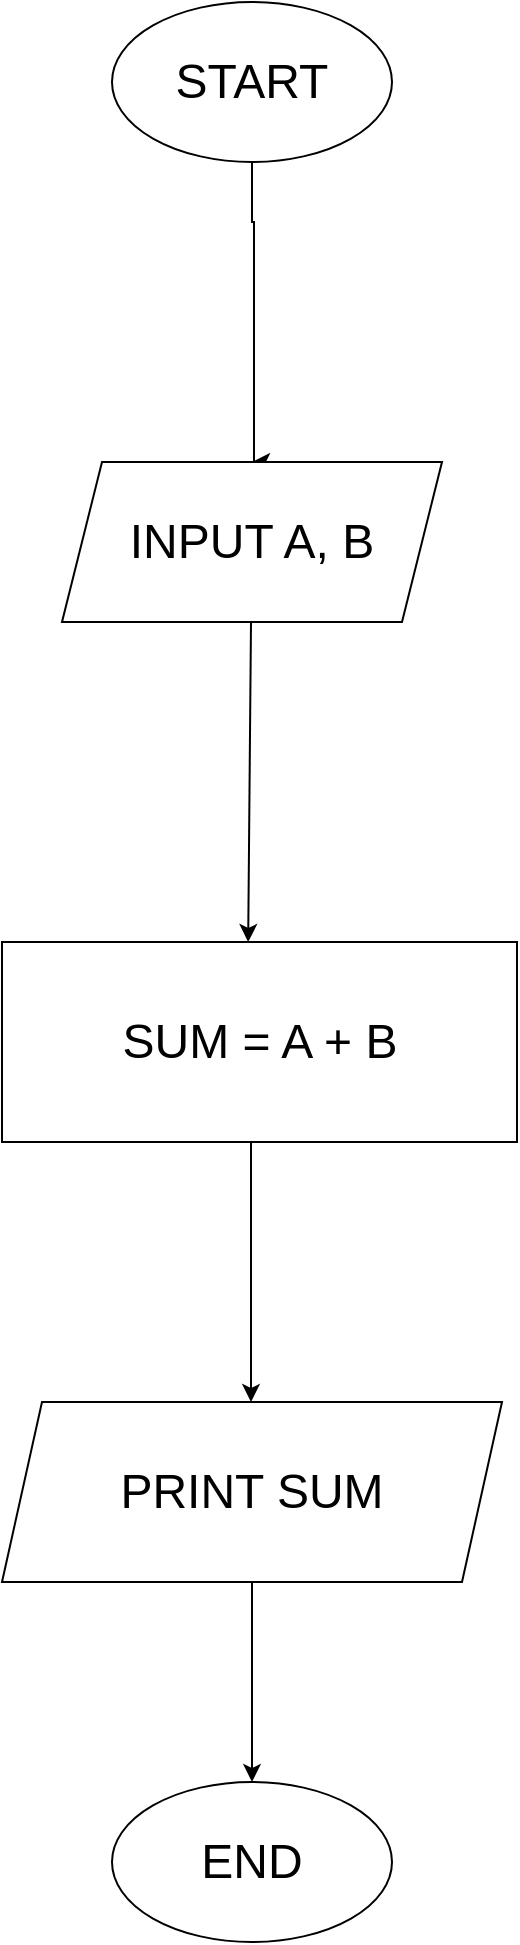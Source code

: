 <mxfile version="24.8.6">
  <diagram name="Trang-1" id="4Tqes75RaOWNUn7xR7QQ">
    <mxGraphModel grid="1" page="1" gridSize="10" guides="1" tooltips="1" connect="1" arrows="1" fold="1" pageScale="1" pageWidth="827" pageHeight="1169" math="0" shadow="0">
      <root>
        <mxCell id="0" />
        <mxCell id="1" parent="0" />
        <mxCell id="vZk-ZLDIYvIbXZ39rWnZ-1" style="edgeStyle=orthogonalEdgeStyle;rounded=0;orthogonalLoop=1;jettySize=auto;html=1;exitX=0.5;exitY=1;exitDx=0;exitDy=0;entryX=0.5;entryY=0;entryDx=0;entryDy=0;" edge="1" parent="1" source="vZk-ZLDIYvIbXZ39rWnZ-2" target="vZk-ZLDIYvIbXZ39rWnZ-3">
          <mxGeometry relative="1" as="geometry">
            <mxPoint x="405" y="170" as="targetPoint" />
            <Array as="points">
              <mxPoint x="405" y="140" />
              <mxPoint x="406" y="140" />
            </Array>
          </mxGeometry>
        </mxCell>
        <mxCell id="vZk-ZLDIYvIbXZ39rWnZ-2" value="&lt;font style=&quot;font-size: 24px;&quot;&gt;START&lt;/font&gt;" style="ellipse;whiteSpace=wrap;html=1;" vertex="1" parent="1">
          <mxGeometry x="335" y="30" width="140" height="80" as="geometry" />
        </mxCell>
        <mxCell id="vZk-ZLDIYvIbXZ39rWnZ-3" value="&lt;font style=&quot;font-size: 24px;&quot;&gt;INPUT A, B&lt;/font&gt;" style="shape=parallelogram;perimeter=parallelogramPerimeter;whiteSpace=wrap;html=1;fixedSize=1;" vertex="1" parent="1">
          <mxGeometry x="310" y="260" width="190" height="80" as="geometry" />
        </mxCell>
        <mxCell id="vZk-ZLDIYvIbXZ39rWnZ-4" value="" style="endArrow=classic;html=1;rounded=0;entryX=0.478;entryY=0;entryDx=0;entryDy=0;entryPerimeter=0;" edge="1" parent="1" target="vZk-ZLDIYvIbXZ39rWnZ-18">
          <mxGeometry width="50" height="50" relative="1" as="geometry">
            <mxPoint x="404.5" y="340" as="sourcePoint" />
            <mxPoint x="405" y="450" as="targetPoint" />
          </mxGeometry>
        </mxCell>
        <mxCell id="vZk-ZLDIYvIbXZ39rWnZ-9" value="" style="endArrow=classic;html=1;rounded=0;" edge="1" parent="1">
          <mxGeometry width="50" height="50" relative="1" as="geometry">
            <mxPoint x="404.5" y="600" as="sourcePoint" />
            <mxPoint x="404.5" y="730" as="targetPoint" />
            <Array as="points" />
          </mxGeometry>
        </mxCell>
        <mxCell id="vZk-ZLDIYvIbXZ39rWnZ-12" value="&lt;font style=&quot;font-size: 24px;&quot;&gt;END&lt;/font&gt;" style="ellipse;whiteSpace=wrap;html=1;" vertex="1" parent="1">
          <mxGeometry x="335" y="920" width="140" height="80" as="geometry" />
        </mxCell>
        <mxCell id="vZk-ZLDIYvIbXZ39rWnZ-17" style="edgeStyle=orthogonalEdgeStyle;rounded=0;orthogonalLoop=1;jettySize=auto;html=1;exitX=0.5;exitY=1;exitDx=0;exitDy=0;entryX=0.5;entryY=0;entryDx=0;entryDy=0;" edge="1" parent="1" source="vZk-ZLDIYvIbXZ39rWnZ-15" target="vZk-ZLDIYvIbXZ39rWnZ-12">
          <mxGeometry relative="1" as="geometry" />
        </mxCell>
        <mxCell id="vZk-ZLDIYvIbXZ39rWnZ-15" value="&lt;font style=&quot;font-size: 24px;&quot;&gt;PRINT SUM&lt;/font&gt;" style="shape=parallelogram;perimeter=parallelogramPerimeter;whiteSpace=wrap;html=1;fixedSize=1;" vertex="1" parent="1">
          <mxGeometry x="280" y="730" width="250" height="90" as="geometry" />
        </mxCell>
        <mxCell id="vZk-ZLDIYvIbXZ39rWnZ-18" value="&lt;font style=&quot;font-size: 24px;&quot;&gt;SUM = A + B&lt;/font&gt;" style="rounded=0;whiteSpace=wrap;html=1;" vertex="1" parent="1">
          <mxGeometry x="280" y="500" width="257.5" height="100" as="geometry" />
        </mxCell>
      </root>
    </mxGraphModel>
  </diagram>
</mxfile>
